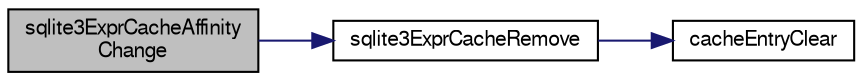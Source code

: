 digraph "sqlite3ExprCacheAffinityChange"
{
  edge [fontname="FreeSans",fontsize="10",labelfontname="FreeSans",labelfontsize="10"];
  node [fontname="FreeSans",fontsize="10",shape=record];
  rankdir="LR";
  Node515454 [label="sqlite3ExprCacheAffinity\lChange",height=0.2,width=0.4,color="black", fillcolor="grey75", style="filled", fontcolor="black"];
  Node515454 -> Node515455 [color="midnightblue",fontsize="10",style="solid",fontname="FreeSans"];
  Node515455 [label="sqlite3ExprCacheRemove",height=0.2,width=0.4,color="black", fillcolor="white", style="filled",URL="$sqlite3_8c.html#a8b53d9568d9b40b6fc39428b3a19bc5d"];
  Node515455 -> Node515456 [color="midnightblue",fontsize="10",style="solid",fontname="FreeSans"];
  Node515456 [label="cacheEntryClear",height=0.2,width=0.4,color="black", fillcolor="white", style="filled",URL="$sqlite3_8c.html#a695836faaedd1f2926d828f459bce76e"];
}
